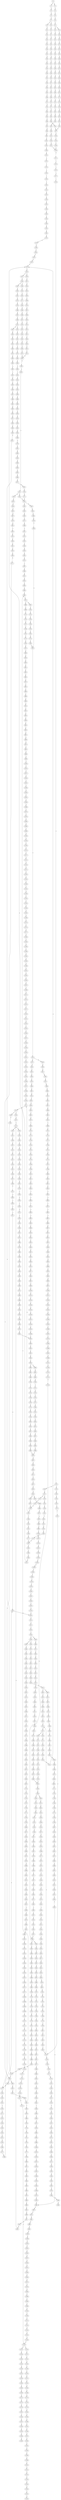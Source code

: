 strict digraph  {
	S0 -> S1 [ label = T ];
	S0 -> S2 [ label = C ];
	S1 -> S3 [ label = C ];
	S2 -> S4 [ label = C ];
	S3 -> S5 [ label = C ];
	S4 -> S6 [ label = C ];
	S5 -> S7 [ label = C ];
	S6 -> S8 [ label = C ];
	S7 -> S9 [ label = T ];
	S7 -> S10 [ label = A ];
	S8 -> S11 [ label = T ];
	S9 -> S12 [ label = T ];
	S10 -> S13 [ label = C ];
	S11 -> S14 [ label = T ];
	S11 -> S15 [ label = C ];
	S12 -> S16 [ label = C ];
	S13 -> S17 [ label = C ];
	S14 -> S18 [ label = C ];
	S15 -> S19 [ label = C ];
	S16 -> S20 [ label = T ];
	S17 -> S21 [ label = A ];
	S18 -> S22 [ label = A ];
	S19 -> S23 [ label = A ];
	S20 -> S24 [ label = C ];
	S21 -> S25 [ label = C ];
	S22 -> S26 [ label = C ];
	S23 -> S27 [ label = C ];
	S24 -> S28 [ label = G ];
	S25 -> S29 [ label = C ];
	S26 -> S30 [ label = G ];
	S27 -> S31 [ label = C ];
	S28 -> S32 [ label = T ];
	S29 -> S33 [ label = G ];
	S30 -> S34 [ label = C ];
	S31 -> S35 [ label = C ];
	S32 -> S36 [ label = A ];
	S33 -> S37 [ label = A ];
	S34 -> S38 [ label = T ];
	S35 -> S39 [ label = G ];
	S36 -> S40 [ label = C ];
	S37 -> S41 [ label = T ];
	S38 -> S42 [ label = C ];
	S39 -> S43 [ label = C ];
	S40 -> S44 [ label = G ];
	S41 -> S45 [ label = C ];
	S42 -> S46 [ label = C ];
	S43 -> S47 [ label = C ];
	S44 -> S48 [ label = G ];
	S45 -> S49 [ label = G ];
	S46 -> S50 [ label = G ];
	S47 -> S51 [ label = G ];
	S48 -> S52 [ label = C ];
	S49 -> S53 [ label = G ];
	S50 -> S54 [ label = G ];
	S51 -> S55 [ label = G ];
	S52 -> S56 [ label = T ];
	S53 -> S57 [ label = T ];
	S54 -> S58 [ label = T ];
	S55 -> S59 [ label = T ];
	S56 -> S60 [ label = A ];
	S57 -> S61 [ label = T ];
	S58 -> S62 [ label = T ];
	S59 -> S63 [ label = C ];
	S60 -> S64 [ label = C ];
	S61 -> S65 [ label = C ];
	S62 -> S66 [ label = G ];
	S63 -> S67 [ label = C ];
	S64 -> S68 [ label = T ];
	S65 -> S69 [ label = C ];
	S66 -> S70 [ label = C ];
	S67 -> S71 [ label = C ];
	S68 -> S72 [ label = G ];
	S69 -> S73 [ label = A ];
	S70 -> S74 [ label = A ];
	S71 -> S75 [ label = A ];
	S72 -> S76 [ label = G ];
	S73 -> S77 [ label = G ];
	S74 -> S78 [ label = C ];
	S75 -> S79 [ label = G ];
	S76 -> S80 [ label = T ];
	S77 -> S81 [ label = T ];
	S78 -> S82 [ label = T ];
	S79 -> S83 [ label = T ];
	S80 -> S84 [ label = G ];
	S81 -> S85 [ label = G ];
	S82 -> S86 [ label = G ];
	S83 -> S87 [ label = G ];
	S84 -> S88 [ label = C ];
	S85 -> S89 [ label = G ];
	S86 -> S90 [ label = G ];
	S87 -> S91 [ label = G ];
	S88 -> S92 [ label = T ];
	S89 -> S93 [ label = T ];
	S90 -> S94 [ label = T ];
	S91 -> S95 [ label = T ];
	S92 -> S96 [ label = A ];
	S93 -> S97 [ label = C ];
	S94 -> S98 [ label = C ];
	S95 -> S97 [ label = C ];
	S96 -> S99 [ label = C ];
	S97 -> S100 [ label = G ];
	S98 -> S101 [ label = G ];
	S99 -> S102 [ label = T ];
	S100 -> S103 [ label = T ];
	S101 -> S104 [ label = T ];
	S102 -> S105 [ label = G ];
	S103 -> S106 [ label = C ];
	S104 -> S107 [ label = C ];
	S105 -> S108 [ label = T ];
	S106 -> S109 [ label = C ];
	S107 -> S109 [ label = C ];
	S108 -> S110 [ label = A ];
	S109 -> S111 [ label = G ];
	S110 -> S112 [ label = A ];
	S111 -> S113 [ label = T ];
	S112 -> S114 [ label = C ];
	S113 -> S115 [ label = C ];
	S114 -> S116 [ label = A ];
	S115 -> S117 [ label = A ];
	S116 -> S118 [ label = C ];
	S117 -> S119 [ label = C ];
	S118 -> S120 [ label = A ];
	S119 -> S121 [ label = C ];
	S120 -> S122 [ label = C ];
	S121 -> S123 [ label = C ];
	S121 -> S124 [ label = G ];
	S122 -> S125 [ label = G ];
	S123 -> S126 [ label = T ];
	S124 -> S127 [ label = A ];
	S125 -> S128 [ label = C ];
	S126 -> S129 [ label = G ];
	S127 -> S130 [ label = A ];
	S127 -> S131 [ label = G ];
	S128 -> S132 [ label = T ];
	S129 -> S133 [ label = T ];
	S130 -> S134 [ label = T ];
	S131 -> S135 [ label = T ];
	S132 -> S136 [ label = C ];
	S133 -> S137 [ label = C ];
	S134 -> S138 [ label = C ];
	S135 -> S139 [ label = C ];
	S136 -> S140 [ label = C ];
	S137 -> S141 [ label = C ];
	S138 -> S142 [ label = C ];
	S139 -> S143 [ label = C ];
	S140 -> S144 [ label = T ];
	S141 -> S145 [ label = T ];
	S142 -> S146 [ label = T ];
	S143 -> S147 [ label = A ];
	S143 -> S148 [ label = T ];
	S144 -> S149 [ label = A ];
	S145 -> S150 [ label = A ];
	S145 -> S151 [ label = T ];
	S146 -> S152 [ label = C ];
	S147 -> S153 [ label = G ];
	S148 -> S154 [ label = C ];
	S149 -> S155 [ label = G ];
	S150 -> S156 [ label = C ];
	S151 -> S157 [ label = G ];
	S152 -> S158 [ label = G ];
	S153 -> S159 [ label = T ];
	S153 -> S160 [ label = C ];
	S154 -> S161 [ label = G ];
	S155 -> S162 [ label = A ];
	S156 -> S163 [ label = T ];
	S157 -> S164 [ label = A ];
	S157 -> S165 [ label = T ];
	S158 -> S166 [ label = A ];
	S159 -> S167 [ label = A ];
	S160 -> S168 [ label = T ];
	S161 -> S169 [ label = A ];
	S162 -> S170 [ label = A ];
	S163 -> S171 [ label = A ];
	S164 -> S172 [ label = A ];
	S165 -> S173 [ label = A ];
	S166 -> S174 [ label = A ];
	S167 -> S175 [ label = G ];
	S168 -> S176 [ label = T ];
	S169 -> S177 [ label = A ];
	S170 -> S178 [ label = C ];
	S171 -> S179 [ label = C ];
	S172 -> S180 [ label = C ];
	S173 -> S181 [ label = G ];
	S174 -> S182 [ label = C ];
	S175 -> S183 [ label = G ];
	S175 -> S184 [ label = C ];
	S176 -> S185 [ label = C ];
	S177 -> S182 [ label = C ];
	S178 -> S186 [ label = T ];
	S179 -> S187 [ label = C ];
	S180 -> S188 [ label = T ];
	S181 -> S189 [ label = G ];
	S182 -> S190 [ label = T ];
	S183 -> S191 [ label = G ];
	S184 -> S192 [ label = T ];
	S185 -> S193 [ label = A ];
	S186 -> S194 [ label = T ];
	S187 -> S195 [ label = A ];
	S188 -> S196 [ label = T ];
	S189 -> S197 [ label = A ];
	S190 -> S198 [ label = T ];
	S191 -> S199 [ label = T ];
	S192 -> S200 [ label = C ];
	S193 -> S201 [ label = C ];
	S194 -> S202 [ label = C ];
	S195 -> S203 [ label = G ];
	S196 -> S204 [ label = C ];
	S197 -> S205 [ label = G ];
	S198 -> S206 [ label = C ];
	S199 -> S207 [ label = C ];
	S200 -> S208 [ label = C ];
	S201 -> S209 [ label = G ];
	S202 -> S210 [ label = A ];
	S203 -> S211 [ label = G ];
	S204 -> S212 [ label = A ];
	S205 -> S213 [ label = A ];
	S206 -> S214 [ label = A ];
	S207 -> S215 [ label = A ];
	S208 -> S216 [ label = A ];
	S209 -> S217 [ label = C ];
	S210 -> S218 [ label = A ];
	S211 -> S219 [ label = A ];
	S212 -> S218 [ label = A ];
	S213 -> S220 [ label = G ];
	S214 -> S218 [ label = A ];
	S215 -> S221 [ label = C ];
	S216 -> S222 [ label = C ];
	S217 -> S223 [ label = C ];
	S218 -> S224 [ label = C ];
	S219 -> S225 [ label = G ];
	S220 -> S226 [ label = G ];
	S221 -> S227 [ label = T ];
	S222 -> S228 [ label = C ];
	S223 -> S229 [ label = C ];
	S224 -> S230 [ label = C ];
	S224 -> S231 [ label = T ];
	S225 -> S232 [ label = A ];
	S226 -> S233 [ label = T ];
	S227 -> S234 [ label = C ];
	S228 -> S235 [ label = G ];
	S229 -> S236 [ label = T ];
	S230 -> S237 [ label = G ];
	S231 -> S238 [ label = G ];
	S232 -> S239 [ label = G ];
	S233 -> S240 [ label = C ];
	S234 -> S241 [ label = G ];
	S235 -> S242 [ label = G ];
	S236 -> S243 [ label = T ];
	S237 -> S244 [ label = G ];
	S238 -> S245 [ label = G ];
	S238 -> S246 [ label = C ];
	S239 -> S247 [ label = T ];
	S240 -> S248 [ label = C ];
	S241 -> S249 [ label = C ];
	S242 -> S250 [ label = A ];
	S243 -> S251 [ label = C ];
	S244 -> S252 [ label = C ];
	S245 -> S253 [ label = C ];
	S246 -> S254 [ label = C ];
	S247 -> S255 [ label = C ];
	S248 -> S256 [ label = C ];
	S249 -> S257 [ label = T ];
	S250 -> S258 [ label = C ];
	S251 -> S259 [ label = A ];
	S252 -> S260 [ label = C ];
	S253 -> S261 [ label = C ];
	S254 -> S262 [ label = C ];
	S255 -> S263 [ label = A ];
	S256 -> S264 [ label = A ];
	S256 -> S265 [ label = G ];
	S257 -> S266 [ label = T ];
	S258 -> S267 [ label = G ];
	S259 -> S268 [ label = T ];
	S260 -> S269 [ label = C ];
	S261 -> S270 [ label = C ];
	S262 -> S271 [ label = T ];
	S263 -> S272 [ label = G ];
	S264 -> S273 [ label = G ];
	S265 -> S274 [ label = G ];
	S266 -> S275 [ label = C ];
	S267 -> S276 [ label = T ];
	S268 -> S277 [ label = C ];
	S269 -> S278 [ label = A ];
	S270 -> S279 [ label = A ];
	S271 -> S280 [ label = A ];
	S272 -> S281 [ label = G ];
	S273 -> S282 [ label = A ];
	S274 -> S283 [ label = A ];
	S275 -> S284 [ label = A ];
	S276 -> S285 [ label = C ];
	S277 -> S286 [ label = C ];
	S278 -> S287 [ label = G ];
	S279 -> S288 [ label = G ];
	S280 -> S289 [ label = G ];
	S281 -> S290 [ label = A ];
	S282 -> S291 [ label = G ];
	S283 -> S292 [ label = G ];
	S284 -> S293 [ label = T ];
	S285 -> S294 [ label = G ];
	S286 -> S295 [ label = A ];
	S287 -> S296 [ label = T ];
	S288 -> S297 [ label = G ];
	S289 -> S298 [ label = G ];
	S290 -> S299 [ label = C ];
	S291 -> S300 [ label = C ];
	S292 -> S301 [ label = G ];
	S293 -> S302 [ label = C ];
	S294 -> S303 [ label = T ];
	S295 -> S304 [ label = G ];
	S296 -> S305 [ label = T ];
	S297 -> S306 [ label = T ];
	S298 -> S307 [ label = T ];
	S299 -> S308 [ label = C ];
	S300 -> S309 [ label = C ];
	S301 -> S310 [ label = C ];
	S302 -> S311 [ label = C ];
	S303 -> S312 [ label = G ];
	S304 -> S313 [ label = A ];
	S305 -> S314 [ label = G ];
	S306 -> S315 [ label = G ];
	S307 -> S316 [ label = G ];
	S308 -> S317 [ label = A ];
	S309 -> S318 [ label = A ];
	S310 -> S319 [ label = G ];
	S311 -> S295 [ label = A ];
	S312 -> S320 [ label = A ];
	S313 -> S321 [ label = A ];
	S314 -> S322 [ label = T ];
	S315 -> S323 [ label = C ];
	S315 -> S324 [ label = G ];
	S316 -> S325 [ label = T ];
	S317 -> S326 [ label = G ];
	S318 -> S327 [ label = C ];
	S319 -> S328 [ label = T ];
	S320 -> S329 [ label = C ];
	S321 -> S330 [ label = C ];
	S322 -> S331 [ label = G ];
	S323 -> S332 [ label = G ];
	S324 -> S333 [ label = G ];
	S325 -> S334 [ label = G ];
	S326 -> S335 [ label = T ];
	S327 -> S336 [ label = G ];
	S328 -> S337 [ label = G ];
	S329 -> S338 [ label = C ];
	S330 -> S339 [ label = C ];
	S331 -> S340 [ label = C ];
	S332 -> S341 [ label = C ];
	S333 -> S342 [ label = C ];
	S334 -> S343 [ label = C ];
	S335 -> S344 [ label = C ];
	S336 -> S345 [ label = G ];
	S337 -> S346 [ label = G ];
	S338 -> S347 [ label = G ];
	S339 -> S348 [ label = A ];
	S339 -> S349 [ label = G ];
	S340 -> S350 [ label = G ];
	S341 -> S351 [ label = G ];
	S342 -> S352 [ label = T ];
	S343 -> S353 [ label = G ];
	S344 -> S354 [ label = T ];
	S345 -> S355 [ label = T ];
	S346 -> S356 [ label = T ];
	S347 -> S357 [ label = G ];
	S348 -> S358 [ label = G ];
	S348 -> S359 [ label = C ];
	S349 -> S360 [ label = G ];
	S350 -> S361 [ label = T ];
	S351 -> S362 [ label = T ];
	S352 -> S363 [ label = T ];
	S353 -> S364 [ label = T ];
	S354 -> S365 [ label = C ];
	S355 -> S366 [ label = T ];
	S356 -> S367 [ label = A ];
	S357 -> S368 [ label = T ];
	S358 -> S369 [ label = A ];
	S359 -> S370 [ label = C ];
	S360 -> S371 [ label = A ];
	S361 -> S372 [ label = C ];
	S362 -> S373 [ label = C ];
	S363 -> S374 [ label = C ];
	S364 -> S375 [ label = C ];
	S365 -> S376 [ label = T ];
	S366 -> S377 [ label = A ];
	S367 -> S378 [ label = T ];
	S368 -> S379 [ label = C ];
	S369 -> S380 [ label = C ];
	S370 -> S381 [ label = A ];
	S371 -> S382 [ label = C ];
	S372 -> S383 [ label = G ];
	S373 -> S384 [ label = G ];
	S374 -> S385 [ label = G ];
	S375 -> S383 [ label = G ];
	S376 -> S386 [ label = G ];
	S377 -> S387 [ label = C ];
	S378 -> S388 [ label = G ];
	S379 -> S389 [ label = G ];
	S380 -> S390 [ label = T ];
	S381 -> S391 [ label = C ];
	S382 -> S392 [ label = G ];
	S383 -> S393 [ label = A ];
	S384 -> S394 [ label = T ];
	S385 -> S395 [ label = A ];
	S386 -> S396 [ label = T ];
	S387 -> S397 [ label = T ];
	S388 -> S398 [ label = A ];
	S389 -> S399 [ label = C ];
	S390 -> S400 [ label = C ];
	S391 -> S401 [ label = C ];
	S392 -> S402 [ label = C ];
	S393 -> S403 [ label = A ];
	S394 -> S404 [ label = G ];
	S395 -> S405 [ label = A ];
	S396 -> S406 [ label = A ];
	S397 -> S407 [ label = G ];
	S398 -> S408 [ label = G ];
	S399 -> S409 [ label = G ];
	S400 -> S410 [ label = C ];
	S401 -> S411 [ label = C ];
	S402 -> S412 [ label = C ];
	S403 -> S413 [ label = C ];
	S404 -> S414 [ label = C ];
	S405 -> S415 [ label = C ];
	S407 -> S416 [ label = C ];
	S408 -> S417 [ label = C ];
	S409 -> S418 [ label = T ];
	S410 -> S419 [ label = C ];
	S411 -> S420 [ label = C ];
	S412 -> S421 [ label = C ];
	S413 -> S422 [ label = C ];
	S413 -> S423 [ label = A ];
	S414 -> S424 [ label = A ];
	S415 -> S425 [ label = A ];
	S416 -> S426 [ label = A ];
	S417 -> S427 [ label = G ];
	S418 -> S428 [ label = A ];
	S419 -> S429 [ label = A ];
	S420 -> S430 [ label = T ];
	S421 -> S431 [ label = A ];
	S422 -> S432 [ label = T ];
	S423 -> S433 [ label = C ];
	S424 -> S434 [ label = T ];
	S425 -> S435 [ label = C ];
	S426 -> S436 [ label = G ];
	S427 -> S437 [ label = G ];
	S428 -> S438 [ label = G ];
	S429 -> S439 [ label = T ];
	S430 -> S440 [ label = T ];
	S431 -> S441 [ label = T ];
	S432 -> S442 [ label = T ];
	S432 -> S443 [ label = G ];
	S433 -> S444 [ label = C ];
	S434 -> S445 [ label = C ];
	S435 -> S446 [ label = G ];
	S436 -> S447 [ label = A ];
	S437 -> S448 [ label = T ];
	S438 -> S449 [ label = C ];
	S439 -> S450 [ label = C ];
	S440 -> S451 [ label = C ];
	S441 -> S452 [ label = C ];
	S442 -> S453 [ label = C ];
	S443 -> S454 [ label = T ];
	S444 -> S455 [ label = C ];
	S445 -> S456 [ label = C ];
	S446 -> S457 [ label = C ];
	S447 -> S458 [ label = C ];
	S448 -> S459 [ label = C ];
	S449 -> S460 [ label = C ];
	S450 -> S461 [ label = T ];
	S451 -> S462 [ label = C ];
	S451 -> S463 [ label = G ];
	S452 -> S464 [ label = G ];
	S453 -> S465 [ label = G ];
	S454 -> S466 [ label = C ];
	S455 -> S467 [ label = G ];
	S456 -> S468 [ label = G ];
	S457 -> S469 [ label = G ];
	S458 -> S470 [ label = G ];
	S459 -> S471 [ label = G ];
	S460 -> S472 [ label = G ];
	S461 -> S473 [ label = G ];
	S462 -> S474 [ label = T ];
	S463 -> S475 [ label = A ];
	S464 -> S476 [ label = T ];
	S465 -> S477 [ label = T ];
	S466 -> S478 [ label = G ];
	S467 -> S479 [ label = T ];
	S468 -> S480 [ label = C ];
	S469 -> S481 [ label = C ];
	S470 -> S482 [ label = G ];
	S471 -> S483 [ label = C ];
	S472 -> S484 [ label = C ];
	S473 -> S485 [ label = C ];
	S474 -> S486 [ label = G ];
	S475 -> S487 [ label = T ];
	S476 -> S488 [ label = C ];
	S477 -> S489 [ label = A ];
	S478 -> S490 [ label = C ];
	S479 -> S491 [ label = A ];
	S480 -> S492 [ label = A ];
	S481 -> S493 [ label = A ];
	S482 -> S494 [ label = A ];
	S483 -> S495 [ label = A ];
	S484 -> S496 [ label = T ];
	S485 -> S497 [ label = C ];
	S486 -> S498 [ label = T ];
	S487 -> S499 [ label = C ];
	S488 -> S500 [ label = C ];
	S489 -> S501 [ label = C ];
	S490 -> S502 [ label = G ];
	S491 -> S503 [ label = C ];
	S492 -> S504 [ label = C ];
	S493 -> S505 [ label = C ];
	S494 -> S506 [ label = C ];
	S495 -> S507 [ label = C ];
	S496 -> S508 [ label = G ];
	S497 -> S509 [ label = A ];
	S498 -> S510 [ label = C ];
	S499 -> S511 [ label = G ];
	S500 -> S512 [ label = T ];
	S501 -> S513 [ label = T ];
	S502 -> S514 [ label = C ];
	S503 -> S515 [ label = G ];
	S504 -> S516 [ label = G ];
	S505 -> S517 [ label = G ];
	S506 -> S518 [ label = A ];
	S507 -> S519 [ label = G ];
	S508 -> S520 [ label = G ];
	S509 -> S521 [ label = G ];
	S510 -> S522 [ label = C ];
	S511 -> S523 [ label = T ];
	S512 -> S524 [ label = C ];
	S513 -> S525 [ label = T ];
	S514 -> S526 [ label = G ];
	S514 -> S527 [ label = A ];
	S515 -> S528 [ label = T ];
	S516 -> S529 [ label = T ];
	S517 -> S530 [ label = T ];
	S518 -> S531 [ label = C ];
	S519 -> S532 [ label = C ];
	S520 -> S533 [ label = A ];
	S521 -> S534 [ label = T ];
	S522 -> S535 [ label = T ];
	S523 -> S536 [ label = T ];
	S524 -> S537 [ label = T ];
	S525 -> S538 [ label = C ];
	S526 -> S539 [ label = A ];
	S527 -> S540 [ label = A ];
	S528 -> S541 [ label = C ];
	S529 -> S542 [ label = C ];
	S530 -> S543 [ label = C ];
	S531 -> S544 [ label = A ];
	S532 -> S545 [ label = G ];
	S533 -> S546 [ label = A ];
	S534 -> S547 [ label = C ];
	S535 -> S151 [ label = T ];
	S536 -> S548 [ label = T ];
	S537 -> S549 [ label = T ];
	S538 -> S550 [ label = A ];
	S539 -> S551 [ label = G ];
	S540 -> S552 [ label = C ];
	S541 -> S553 [ label = C ];
	S542 -> S554 [ label = G ];
	S543 -> S555 [ label = C ];
	S544 -> S556 [ label = C ];
	S545 -> S557 [ label = C ];
	S546 -> S558 [ label = G ];
	S547 -> S559 [ label = G ];
	S548 -> S560 [ label = G ];
	S549 -> S561 [ label = C ];
	S550 -> S562 [ label = A ];
	S551 -> S563 [ label = C ];
	S552 -> S564 [ label = C ];
	S553 -> S565 [ label = A ];
	S554 -> S566 [ label = A ];
	S555 -> S567 [ label = A ];
	S556 -> S568 [ label = C ];
	S557 -> S569 [ label = G ];
	S558 -> S570 [ label = A ];
	S559 -> S571 [ label = T ];
	S560 -> S572 [ label = T ];
	S561 -> S573 [ label = T ];
	S562 -> S574 [ label = G ];
	S563 -> S575 [ label = A ];
	S564 -> S576 [ label = C ];
	S565 -> S577 [ label = G ];
	S566 -> S578 [ label = G ];
	S567 -> S579 [ label = G ];
	S568 -> S580 [ label = T ];
	S569 -> S581 [ label = C ];
	S569 -> S582 [ label = G ];
	S570 -> S583 [ label = A ];
	S571 -> S584 [ label = A ];
	S572 -> S585 [ label = A ];
	S573 -> S586 [ label = C ];
	S574 -> S587 [ label = C ];
	S575 -> S588 [ label = G ];
	S576 -> S589 [ label = G ];
	S577 -> S590 [ label = C ];
	S578 -> S591 [ label = C ];
	S579 -> S590 [ label = C ];
	S580 -> S592 [ label = C ];
	S581 -> S593 [ label = G ];
	S582 -> S594 [ label = C ];
	S583 -> S595 [ label = C ];
	S584 -> S596 [ label = A ];
	S585 -> S597 [ label = G ];
	S586 -> S598 [ label = G ];
	S587 -> S599 [ label = G ];
	S588 -> S600 [ label = T ];
	S589 -> S601 [ label = T ];
	S590 -> S602 [ label = T ];
	S590 -> S603 [ label = G ];
	S591 -> S604 [ label = G ];
	S592 -> S605 [ label = T ];
	S593 -> S606 [ label = T ];
	S594 -> S607 [ label = T ];
	S595 -> S608 [ label = G ];
	S596 -> S609 [ label = G ];
	S597 -> S610 [ label = G ];
	S598 -> S611 [ label = G ];
	S599 -> S612 [ label = A ];
	S600 -> S613 [ label = G ];
	S601 -> S614 [ label = A ];
	S602 -> S176 [ label = T ];
	S603 -> S615 [ label = A ];
	S604 -> S616 [ label = A ];
	S605 -> S617 [ label = A ];
	S606 -> S618 [ label = C ];
	S607 -> S619 [ label = G ];
	S608 -> S620 [ label = G ];
	S609 -> S621 [ label = A ];
	S610 -> S622 [ label = A ];
	S611 -> S623 [ label = A ];
	S612 -> S624 [ label = G ];
	S613 -> S625 [ label = C ];
	S614 -> S626 [ label = C ];
	S615 -> S627 [ label = G ];
	S616 -> S628 [ label = G ];
	S617 -> S629 [ label = G ];
	S618 -> S630 [ label = G ];
	S619 -> S631 [ label = G ];
	S620 -> S632 [ label = C ];
	S621 -> S633 [ label = C ];
	S622 -> S634 [ label = A ];
	S623 -> S635 [ label = G ];
	S624 -> S636 [ label = T ];
	S625 -> S637 [ label = A ];
	S626 -> S638 [ label = A ];
	S627 -> S639 [ label = T ];
	S628 -> S640 [ label = T ];
	S629 -> S641 [ label = A ];
	S630 -> S642 [ label = A ];
	S631 -> S643 [ label = A ];
	S632 -> S644 [ label = A ];
	S633 -> S645 [ label = G ];
	S634 -> S646 [ label = A ];
	S635 -> S647 [ label = A ];
	S636 -> S648 [ label = C ];
	S637 -> S649 [ label = A ];
	S638 -> S650 [ label = G ];
	S639 -> S651 [ label = C ];
	S640 -> S652 [ label = C ];
	S641 -> S653 [ label = A ];
	S642 -> S654 [ label = C ];
	S643 -> S655 [ label = A ];
	S644 -> S656 [ label = C ];
	S645 -> S657 [ label = G ];
	S646 -> S658 [ label = G ];
	S647 -> S659 [ label = G ];
	S648 -> S660 [ label = C ];
	S649 -> S661 [ label = C ];
	S650 -> S662 [ label = C ];
	S651 -> S660 [ label = C ];
	S651 -> S663 [ label = T ];
	S652 -> S664 [ label = G ];
	S653 -> S665 [ label = C ];
	S654 -> S666 [ label = G ];
	S655 -> S667 [ label = T ];
	S656 -> S668 [ label = C ];
	S656 -> S669 [ label = T ];
	S657 -> S670 [ label = C ];
	S658 -> S671 [ label = G ];
	S659 -> S672 [ label = G ];
	S660 -> S673 [ label = C ];
	S661 -> S674 [ label = A ];
	S662 -> S675 [ label = A ];
	S663 -> S676 [ label = C ];
	S664 -> S677 [ label = A ];
	S665 -> S678 [ label = G ];
	S666 -> S679 [ label = C ];
	S667 -> S680 [ label = G ];
	S668 -> S681 [ label = G ];
	S669 -> S682 [ label = G ];
	S670 -> S683 [ label = T ];
	S671 -> S684 [ label = T ];
	S672 -> S685 [ label = T ];
	S673 -> S686 [ label = T ];
	S673 -> S687 [ label = G ];
	S674 -> S688 [ label = G ];
	S675 -> S689 [ label = G ];
	S676 -> S690 [ label = G ];
	S677 -> S691 [ label = A ];
	S678 -> S692 [ label = A ];
	S679 -> S693 [ label = G ];
	S680 -> S694 [ label = G ];
	S681 -> S695 [ label = G ];
	S682 -> S696 [ label = G ];
	S683 -> S697 [ label = C ];
	S684 -> S698 [ label = C ];
	S685 -> S240 [ label = C ];
	S686 -> S699 [ label = C ];
	S687 -> S700 [ label = C ];
	S688 -> S701 [ label = C ];
	S689 -> S702 [ label = G ];
	S690 -> S703 [ label = T ];
	S691 -> S704 [ label = C ];
	S692 -> S705 [ label = G ];
	S693 -> S706 [ label = C ];
	S694 -> S707 [ label = G ];
	S695 -> S708 [ label = G ];
	S696 -> S709 [ label = G ];
	S697 -> S710 [ label = T ];
	S698 -> S711 [ label = C ];
	S699 -> S712 [ label = C ];
	S700 -> S713 [ label = C ];
	S701 -> S714 [ label = T ];
	S702 -> S715 [ label = T ];
	S703 -> S716 [ label = C ];
	S704 -> S717 [ label = C ];
	S705 -> S718 [ label = G ];
	S706 -> S719 [ label = C ];
	S707 -> S720 [ label = G ];
	S708 -> S721 [ label = A ];
	S709 -> S722 [ label = A ];
	S710 -> S723 [ label = C ];
	S711 -> S724 [ label = C ];
	S712 -> S725 [ label = G ];
	S713 -> S726 [ label = T ];
	S714 -> S727 [ label = A ];
	S715 -> S728 [ label = G ];
	S716 -> S729 [ label = T ];
	S717 -> S432 [ label = T ];
	S718 -> S730 [ label = T ];
	S719 -> S731 [ label = T ];
	S720 -> S732 [ label = T ];
	S721 -> S733 [ label = A ];
	S722 -> S734 [ label = A ];
	S723 -> S735 [ label = G ];
	S724 -> S736 [ label = G ];
	S725 -> S737 [ label = G ];
	S726 -> S738 [ label = G ];
	S727 -> S739 [ label = C ];
	S728 -> S740 [ label = C ];
	S729 -> S741 [ label = G ];
	S730 -> S742 [ label = G ];
	S731 -> S743 [ label = C ];
	S732 -> S744 [ label = C ];
	S733 -> S745 [ label = T ];
	S734 -> S746 [ label = C ];
	S735 -> S747 [ label = A ];
	S736 -> S748 [ label = A ];
	S737 -> S749 [ label = T ];
	S738 -> S750 [ label = T ];
	S739 -> S751 [ label = G ];
	S740 -> S752 [ label = A ];
	S741 -> S753 [ label = T ];
	S742 -> S754 [ label = T ];
	S743 -> S755 [ label = G ];
	S744 -> S756 [ label = C ];
	S745 -> S757 [ label = T ];
	S746 -> S758 [ label = T ];
	S747 -> S759 [ label = A ];
	S748 -> S760 [ label = A ];
	S749 -> S761 [ label = C ];
	S750 -> S762 [ label = C ];
	S751 -> S763 [ label = A ];
	S752 -> S764 [ label = C ];
	S753 -> S765 [ label = T ];
	S754 -> S766 [ label = C ];
	S755 -> S767 [ label = G ];
	S756 -> S768 [ label = G ];
	S757 -> S769 [ label = G ];
	S758 -> S770 [ label = G ];
	S759 -> S771 [ label = G ];
	S760 -> S772 [ label = G ];
	S761 -> S773 [ label = T ];
	S762 -> S774 [ label = G ];
	S763 -> S775 [ label = G ];
	S764 -> S776 [ label = G ];
	S765 -> S777 [ label = C ];
	S766 -> S778 [ label = C ];
	S767 -> S779 [ label = G ];
	S768 -> S780 [ label = C ];
	S769 -> S781 [ label = A ];
	S770 -> S782 [ label = G ];
	S771 -> S783 [ label = T ];
	S772 -> S784 [ label = T ];
	S773 -> S785 [ label = G ];
	S774 -> S786 [ label = C ];
	S775 -> S787 [ label = A ];
	S776 -> S788 [ label = C ];
	S777 -> S789 [ label = C ];
	S778 -> S790 [ label = C ];
	S779 -> S791 [ label = C ];
	S780 -> S792 [ label = C ];
	S781 -> S793 [ label = A ];
	S782 -> S794 [ label = A ];
	S783 -> S795 [ label = C ];
	S784 -> S796 [ label = C ];
	S785 -> S797 [ label = G ];
	S786 -> S502 [ label = G ];
	S787 -> S798 [ label = A ];
	S788 -> S799 [ label = G ];
	S789 -> S800 [ label = G ];
	S790 -> S801 [ label = T ];
	S791 -> S802 [ label = T ];
	S792 -> S803 [ label = G ];
	S793 -> S804 [ label = C ];
	S794 -> S805 [ label = C ];
	S795 -> S806 [ label = G ];
	S796 -> S807 [ label = G ];
	S797 -> S808 [ label = A ];
	S798 -> S809 [ label = C ];
	S799 -> S810 [ label = G ];
	S800 -> S811 [ label = T ];
	S801 -> S812 [ label = G ];
	S802 -> S813 [ label = C ];
	S803 -> S814 [ label = G ];
	S804 -> S815 [ label = C ];
	S805 -> S816 [ label = C ];
	S806 -> S817 [ label = C ];
	S807 -> S818 [ label = A ];
	S808 -> S819 [ label = G ];
	S809 -> S820 [ label = T ];
	S810 -> S821 [ label = T ];
	S811 -> S822 [ label = G ];
	S812 -> S823 [ label = T ];
	S813 -> S824 [ label = A ];
	S814 -> S825 [ label = A ];
	S815 -> S826 [ label = C ];
	S816 -> S827 [ label = C ];
	S817 -> S828 [ label = G ];
	S818 -> S829 [ label = G ];
	S819 -> S830 [ label = G ];
	S820 -> S831 [ label = G ];
	S821 -> S832 [ label = G ];
	S822 -> S833 [ label = G ];
	S823 -> S834 [ label = C ];
	S824 -> S835 [ label = C ];
	S825 -> S836 [ label = A ];
	S826 -> S837 [ label = G ];
	S827 -> S838 [ label = G ];
	S828 -> S839 [ label = G ];
	S829 -> S840 [ label = G ];
	S830 -> S841 [ label = G ];
	S831 -> S842 [ label = G ];
	S832 -> S843 [ label = C ];
	S833 -> S844 [ label = C ];
	S834 -> S845 [ label = C ];
	S835 -> S846 [ label = G ];
	S836 -> S847 [ label = C ];
	S837 -> S848 [ label = T ];
	S838 -> S849 [ label = T ];
	S839 -> S850 [ label = C ];
	S840 -> S851 [ label = T ];
	S841 -> S852 [ label = T ];
	S842 -> S853 [ label = C ];
	S843 -> S854 [ label = C ];
	S844 -> S855 [ label = C ];
	S845 -> S145 [ label = T ];
	S846 -> S856 [ label = T ];
	S847 -> S857 [ label = T ];
	S848 -> S858 [ label = C ];
	S849 -> S859 [ label = C ];
	S850 -> S860 [ label = T ];
	S851 -> S861 [ label = A ];
	S852 -> S862 [ label = G ];
	S853 -> S863 [ label = G ];
	S854 -> S864 [ label = G ];
	S855 -> S865 [ label = C ];
	S856 -> S866 [ label = C ];
	S857 -> S867 [ label = G ];
	S858 -> S868 [ label = T ];
	S859 -> S869 [ label = T ];
	S860 -> S870 [ label = A ];
	S861 -> S871 [ label = T ];
	S862 -> S872 [ label = T ];
	S863 -> S873 [ label = C ];
	S864 -> S874 [ label = C ];
	S865 -> S875 [ label = G ];
	S866 -> S876 [ label = C ];
	S867 -> S877 [ label = C ];
	S868 -> S878 [ label = C ];
	S869 -> S878 [ label = C ];
	S870 -> S879 [ label = T ];
	S871 -> S880 [ label = A ];
	S872 -> S881 [ label = T ];
	S873 -> S882 [ label = A ];
	S874 -> S883 [ label = A ];
	S875 -> S884 [ label = T ];
	S876 -> S885 [ label = A ];
	S877 -> S886 [ label = A ];
	S878 -> S887 [ label = G ];
	S879 -> S888 [ label = A ];
	S880 -> S889 [ label = A ];
	S881 -> S890 [ label = C ];
	S882 -> S891 [ label = G ];
	S883 -> S892 [ label = A ];
	S884 -> S893 [ label = C ];
	S885 -> S579 [ label = G ];
	S886 -> S894 [ label = A ];
	S887 -> S895 [ label = G ];
	S888 -> S896 [ label = G ];
	S889 -> S897 [ label = G ];
	S890 -> S898 [ label = C ];
	S891 -> S899 [ label = C ];
	S892 -> S900 [ label = C ];
	S893 -> S901 [ label = C ];
	S894 -> S902 [ label = C ];
	S895 -> S903 [ label = C ];
	S896 -> S904 [ label = T ];
	S897 -> S905 [ label = T ];
	S898 -> S906 [ label = A ];
	S899 -> S907 [ label = G ];
	S900 -> S908 [ label = C ];
	S901 -> S909 [ label = A ];
	S902 -> S910 [ label = C ];
	S903 -> S911 [ label = A ];
	S904 -> S912 [ label = A ];
	S905 -> S913 [ label = C ];
	S906 -> S914 [ label = G ];
	S907 -> S915 [ label = G ];
	S908 -> S916 [ label = A ];
	S909 -> S917 [ label = G ];
	S910 -> S918 [ label = A ];
	S911 -> S919 [ label = C ];
	S912 -> S920 [ label = G ];
	S913 -> S921 [ label = G ];
	S914 -> S922 [ label = C ];
	S915 -> S923 [ label = G ];
	S916 -> S924 [ label = G ];
	S917 -> S925 [ label = T ];
	S918 -> S926 [ label = G ];
	S919 -> S927 [ label = C ];
	S920 -> S928 [ label = C ];
	S921 -> S929 [ label = T ];
	S922 -> S930 [ label = A ];
	S923 -> S931 [ label = T ];
	S924 -> S932 [ label = T ];
	S925 -> S933 [ label = A ];
	S926 -> S934 [ label = A ];
	S927 -> S935 [ label = G ];
	S928 -> S936 [ label = C ];
	S929 -> S937 [ label = G ];
	S930 -> S938 [ label = G ];
	S931 -> S939 [ label = G ];
	S932 -> S940 [ label = C ];
	S933 -> S175 [ label = G ];
	S934 -> S941 [ label = A ];
	S935 -> S942 [ label = A ];
	S936 -> S943 [ label = G ];
	S937 -> S944 [ label = G ];
	S938 -> S945 [ label = A ];
	S939 -> S946 [ label = C ];
	S940 -> S947 [ label = G ];
	S941 -> S948 [ label = C ];
	S942 -> S949 [ label = G ];
	S942 -> S950 [ label = A ];
	S943 -> S951 [ label = A ];
	S944 -> S952 [ label = T ];
	S945 -> S953 [ label = T ];
	S946 -> S954 [ label = C ];
	S947 -> S955 [ label = C ];
	S948 -> S956 [ label = A ];
	S949 -> S957 [ label = T ];
	S950 -> S958 [ label = T ];
	S951 -> S959 [ label = A ];
	S952 -> S960 [ label = A ];
	S953 -> S961 [ label = A ];
	S954 -> S962 [ label = G ];
	S955 -> S963 [ label = G ];
	S956 -> S964 [ label = G ];
	S957 -> S139 [ label = C ];
	S958 -> S965 [ label = G ];
	S959 -> S966 [ label = A ];
	S960 -> S967 [ label = C ];
	S961 -> S968 [ label = A ];
	S962 -> S969 [ label = C ];
	S963 -> S970 [ label = C ];
	S964 -> S971 [ label = C ];
	S965 -> S972 [ label = T ];
	S966 -> S973 [ label = C ];
	S967 -> S974 [ label = C ];
	S968 -> S975 [ label = A ];
	S969 -> S976 [ label = C ];
	S970 -> S977 [ label = A ];
	S971 -> S978 [ label = C ];
	S972 -> S979 [ label = A ];
	S973 -> S980 [ label = C ];
	S974 -> S981 [ label = G ];
	S975 -> S982 [ label = A ];
	S976 -> S983 [ label = G ];
	S977 -> S984 [ label = G ];
	S978 -> S985 [ label = G ];
	S979 -> S986 [ label = G ];
	S980 -> S987 [ label = C ];
	S981 -> S988 [ label = G ];
	S982 -> S989 [ label = A ];
	S983 -> S990 [ label = G ];
	S984 -> S991 [ label = C ];
	S985 -> S992 [ label = T ];
	S986 -> S993 [ label = T ];
	S987 -> S994 [ label = C ];
	S988 -> S995 [ label = T ];
	S989 -> S996 [ label = C ];
	S990 -> S997 [ label = T ];
	S991 -> S998 [ label = C ];
	S992 -> S999 [ label = C ];
	S993 -> S1000 [ label = T ];
	S994 -> S1001 [ label = G ];
	S995 -> S1002 [ label = G ];
	S996 -> S1003 [ label = T ];
	S997 -> S1004 [ label = G ];
	S998 -> S1005 [ label = G ];
	S999 -> S1006 [ label = C ];
	S1000 -> S1007 [ label = T ];
	S1001 -> S1008 [ label = A ];
	S1002 -> S1009 [ label = G ];
	S1003 -> S1010 [ label = T ];
	S1004 -> S1011 [ label = G ];
	S1005 -> S1012 [ label = G ];
	S1006 -> S1013 [ label = T ];
	S1007 -> S1014 [ label = C ];
	S1008 -> S1015 [ label = C ];
	S1009 -> S1016 [ label = T ];
	S1010 -> S1017 [ label = T ];
	S1011 -> S1018 [ label = T ];
	S1012 -> S1019 [ label = T ];
	S1013 -> S1020 [ label = C ];
	S1014 -> S1021 [ label = A ];
	S1015 -> S1022 [ label = T ];
	S1016 -> S1023 [ label = T ];
	S1017 -> S1024 [ label = G ];
	S1018 -> S1025 [ label = G ];
	S1019 -> S1026 [ label = G ];
	S1020 -> S1027 [ label = T ];
	S1021 -> S1028 [ label = C ];
	S1022 -> S1029 [ label = A ];
	S1023 -> S1030 [ label = A ];
	S1024 -> S1031 [ label = C ];
	S1025 -> S1032 [ label = G ];
	S1026 -> S1033 [ label = G ];
	S1027 -> S1034 [ label = G ];
	S1028 -> S1035 [ label = T ];
	S1029 -> S1036 [ label = G ];
	S1030 -> S1037 [ label = G ];
	S1031 -> S1038 [ label = C ];
	S1032 -> S1039 [ label = A ];
	S1033 -> S1040 [ label = A ];
	S1034 -> S1041 [ label = T ];
	S1035 -> S1042 [ label = C ];
	S1036 -> S1043 [ label = A ];
	S1037 -> S1044 [ label = A ];
	S1038 -> S1045 [ label = G ];
	S1039 -> S1046 [ label = A ];
	S1040 -> S1047 [ label = A ];
	S1041 -> S1048 [ label = C ];
	S1042 -> S1049 [ label = C ];
	S1043 -> S1050 [ label = A ];
	S1044 -> S1051 [ label = A ];
	S1045 -> S1052 [ label = T ];
	S1046 -> S1053 [ label = C ];
	S1047 -> S1054 [ label = G ];
	S1048 -> S1055 [ label = G ];
	S1049 -> S1056 [ label = T ];
	S1050 -> S1057 [ label = T ];
	S1051 -> S1058 [ label = G ];
	S1052 -> S1059 [ label = A ];
	S1053 -> S1060 [ label = C ];
	S1054 -> S1061 [ label = A ];
	S1055 -> S1062 [ label = T ];
	S1056 -> S1063 [ label = T ];
	S1057 -> S1064 [ label = C ];
	S1058 -> S1065 [ label = G ];
	S1059 -> S1066 [ label = G ];
	S1060 -> S1067 [ label = T ];
	S1061 -> S1068 [ label = A ];
	S1062 -> S1069 [ label = G ];
	S1063 -> S1070 [ label = T ];
	S1064 -> S1071 [ label = G ];
	S1065 -> S1072 [ label = G ];
	S1066 -> S1073 [ label = C ];
	S1067 -> S1074 [ label = C ];
	S1068 -> S595 [ label = C ];
	S1069 -> S1075 [ label = G ];
	S1070 -> S1076 [ label = C ];
	S1071 -> S1077 [ label = G ];
	S1072 -> S1078 [ label = G ];
	S1073 -> S1079 [ label = C ];
	S1074 -> S1080 [ label = G ];
	S1075 -> S1081 [ label = T ];
	S1076 -> S1082 [ label = A ];
	S1077 -> S1083 [ label = G ];
	S1078 -> S1084 [ label = G ];
	S1079 -> S1085 [ label = G ];
	S1080 -> S1086 [ label = G ];
	S1081 -> S960 [ label = A ];
	S1082 -> S1087 [ label = T ];
	S1083 -> S1088 [ label = T ];
	S1084 -> S1089 [ label = T ];
	S1085 -> S1090 [ label = G ];
	S1086 -> S1091 [ label = C ];
	S1087 -> S1092 [ label = C ];
	S1088 -> S1093 [ label = A ];
	S1089 -> S1094 [ label = C ];
	S1090 -> S1095 [ label = T ];
	S1091 -> S1096 [ label = A ];
	S1092 -> S1097 [ label = C ];
	S1093 -> S1098 [ label = T ];
	S1094 -> S1099 [ label = C ];
	S1095 -> S1100 [ label = G ];
	S1096 -> S1101 [ label = C ];
	S1097 -> S1102 [ label = A ];
	S1098 -> S1103 [ label = C ];
	S1099 -> S1104 [ label = G ];
	S1100 -> S1105 [ label = A ];
	S1101 -> S1106 [ label = G ];
	S1102 -> S304 [ label = G ];
	S1103 -> S1107 [ label = C ];
	S1104 -> S1108 [ label = T ];
	S1105 -> S1109 [ label = C ];
	S1106 -> S1110 [ label = C ];
	S1107 -> S1111 [ label = C ];
	S1108 -> S1112 [ label = C ];
	S1109 -> S1113 [ label = G ];
	S1110 -> S1114 [ label = G ];
	S1111 -> S1115 [ label = G ];
	S1112 -> S1116 [ label = G ];
	S1113 -> S1117 [ label = T ];
	S1114 -> S1118 [ label = C ];
	S1115 -> S1119 [ label = A ];
	S1116 -> S1120 [ label = G ];
	S1117 -> S1121 [ label = G ];
	S1118 -> S569 [ label = G ];
	S1119 -> S1122 [ label = A ];
	S1120 -> S1123 [ label = A ];
	S1121 -> S1124 [ label = G ];
	S1122 -> S1125 [ label = A ];
	S1123 -> S1126 [ label = A ];
	S1124 -> S1127 [ label = G ];
	S1125 -> S1128 [ label = G ];
	S1126 -> S1129 [ label = C ];
	S1127 -> S1130 [ label = T ];
	S1128 -> S1131 [ label = T ];
	S1129 -> S1132 [ label = A ];
	S1129 -> S1133 [ label = T ];
	S1130 -> S1134 [ label = A ];
	S1131 -> S1135 [ label = G ];
	S1132 -> S1136 [ label = G ];
	S1133 -> S1137 [ label = A ];
	S1134 -> S1138 [ label = C ];
	S1135 -> S1139 [ label = T ];
	S1136 -> S1140 [ label = G ];
	S1137 -> S1141 [ label = C ];
	S1138 -> S1142 [ label = T ];
	S1139 -> S1143 [ label = C ];
	S1140 -> S1144 [ label = A ];
	S1141 -> S1145 [ label = A ];
	S1142 -> S1146 [ label = A ];
	S1143 -> S1147 [ label = G ];
	S1144 -> S1148 [ label = A ];
	S1145 -> S1149 [ label = A ];
	S1146 -> S1150 [ label = T ];
	S1147 -> S1151 [ label = T ];
	S1148 -> S1152 [ label = T ];
	S1149 -> S1153 [ label = C ];
	S1150 -> S1154 [ label = T ];
	S1151 -> S1155 [ label = C ];
	S1152 -> S1156 [ label = A ];
	S1153 -> S1157 [ label = G ];
	S1154 -> S1158 [ label = G ];
	S1155 -> S1159 [ label = G ];
	S1156 -> S1160 [ label = G ];
	S1157 -> S1161 [ label = A ];
	S1158 -> S1162 [ label = G ];
	S1159 -> S1163 [ label = G ];
	S1160 -> S1164 [ label = T ];
	S1161 -> S1165 [ label = A ];
	S1162 -> S1166 [ label = A ];
	S1163 -> S1167 [ label = A ];
	S1164 -> S1168 [ label = C ];
	S1165 -> S1169 [ label = A ];
	S1166 -> S1170 [ label = A ];
	S1167 -> S1171 [ label = A ];
	S1168 -> S1172 [ label = T ];
	S1169 -> S1173 [ label = A ];
	S1170 -> S1174 [ label = C ];
	S1171 -> S1129 [ label = C ];
	S1172 -> S1175 [ label = C ];
	S1173 -> S1176 [ label = C ];
	S1174 -> S1177 [ label = G ];
	S1175 -> S1178 [ label = T ];
	S1176 -> S1179 [ label = A ];
	S1177 -> S1180 [ label = G ];
	S1178 -> S1181 [ label = C ];
	S1179 -> S1182 [ label = G ];
	S1180 -> S1183 [ label = T ];
	S1181 -> S1184 [ label = T ];
	S1182 -> S1185 [ label = A ];
	S1183 -> S1186 [ label = A ];
	S1184 -> S1187 [ label = G ];
	S1185 -> S1188 [ label = A ];
	S1186 -> S1189 [ label = C ];
	S1187 -> S1190 [ label = A ];
	S1188 -> S1191 [ label = G ];
	S1189 -> S1192 [ label = G ];
	S1190 -> S1193 [ label = G ];
	S1191 -> S1194 [ label = G ];
	S1192 -> S1195 [ label = A ];
	S1193 -> S1196 [ label = T ];
	S1194 -> S1197 [ label = G ];
	S1195 -> S1198 [ label = A ];
	S1196 -> S1199 [ label = A ];
	S1197 -> S1200 [ label = G ];
	S1198 -> S1201 [ label = G ];
	S1200 -> S1202 [ label = T ];
	S1201 -> S1203 [ label = A ];
	S1202 -> S1204 [ label = C ];
	S1203 -> S1205 [ label = A ];
	S1204 -> S1206 [ label = T ];
	S1205 -> S1207 [ label = G ];
	S1206 -> S1208 [ label = C ];
	S1207 -> S1209 [ label = T ];
	S1208 -> S1210 [ label = T ];
	S1209 -> S1211 [ label = G ];
	S1210 -> S1212 [ label = C ];
	S1211 -> S1213 [ label = T ];
	S1212 -> S1214 [ label = G ];
	S1213 -> S1215 [ label = C ];
	S1214 -> S1216 [ label = T ];
	S1215 -> S1217 [ label = C ];
	S1216 -> S1218 [ label = G ];
	S1217 -> S1219 [ label = T ];
	S1218 -> S1220 [ label = G ];
	S1219 -> S1221 [ label = G ];
	S1220 -> S1222 [ label = T ];
	S1221 -> S1223 [ label = G ];
	S1222 -> S1224 [ label = A ];
	S1223 -> S1225 [ label = C ];
	S1225 -> S1226 [ label = C ];
	S1226 -> S1227 [ label = T ];
	S1227 -> S1228 [ label = G ];
	S1228 -> S1229 [ label = G ];
	S1229 -> S1230 [ label = G ];
	S1230 -> S1231 [ label = T ];
	S1231 -> S1232 [ label = C ];
	S1232 -> S1233 [ label = C ];
	S1233 -> S1234 [ label = C ];
	S1234 -> S1235 [ label = G ];
	S1235 -> S1236 [ label = A ];
	S1236 -> S1237 [ label = G ];
	S1237 -> S1238 [ label = T ];
	S1238 -> S1239 [ label = C ];
	S1239 -> S1240 [ label = C ];
	S1240 -> S147 [ label = A ];
}
